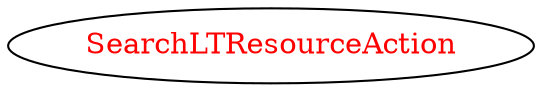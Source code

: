 digraph dependencyGraph {
 concentrate=true;
 ranksep="2.0";
 rankdir="LR"; 
 splines="ortho";
"SearchLTResourceAction" [fontcolor="red"];
}